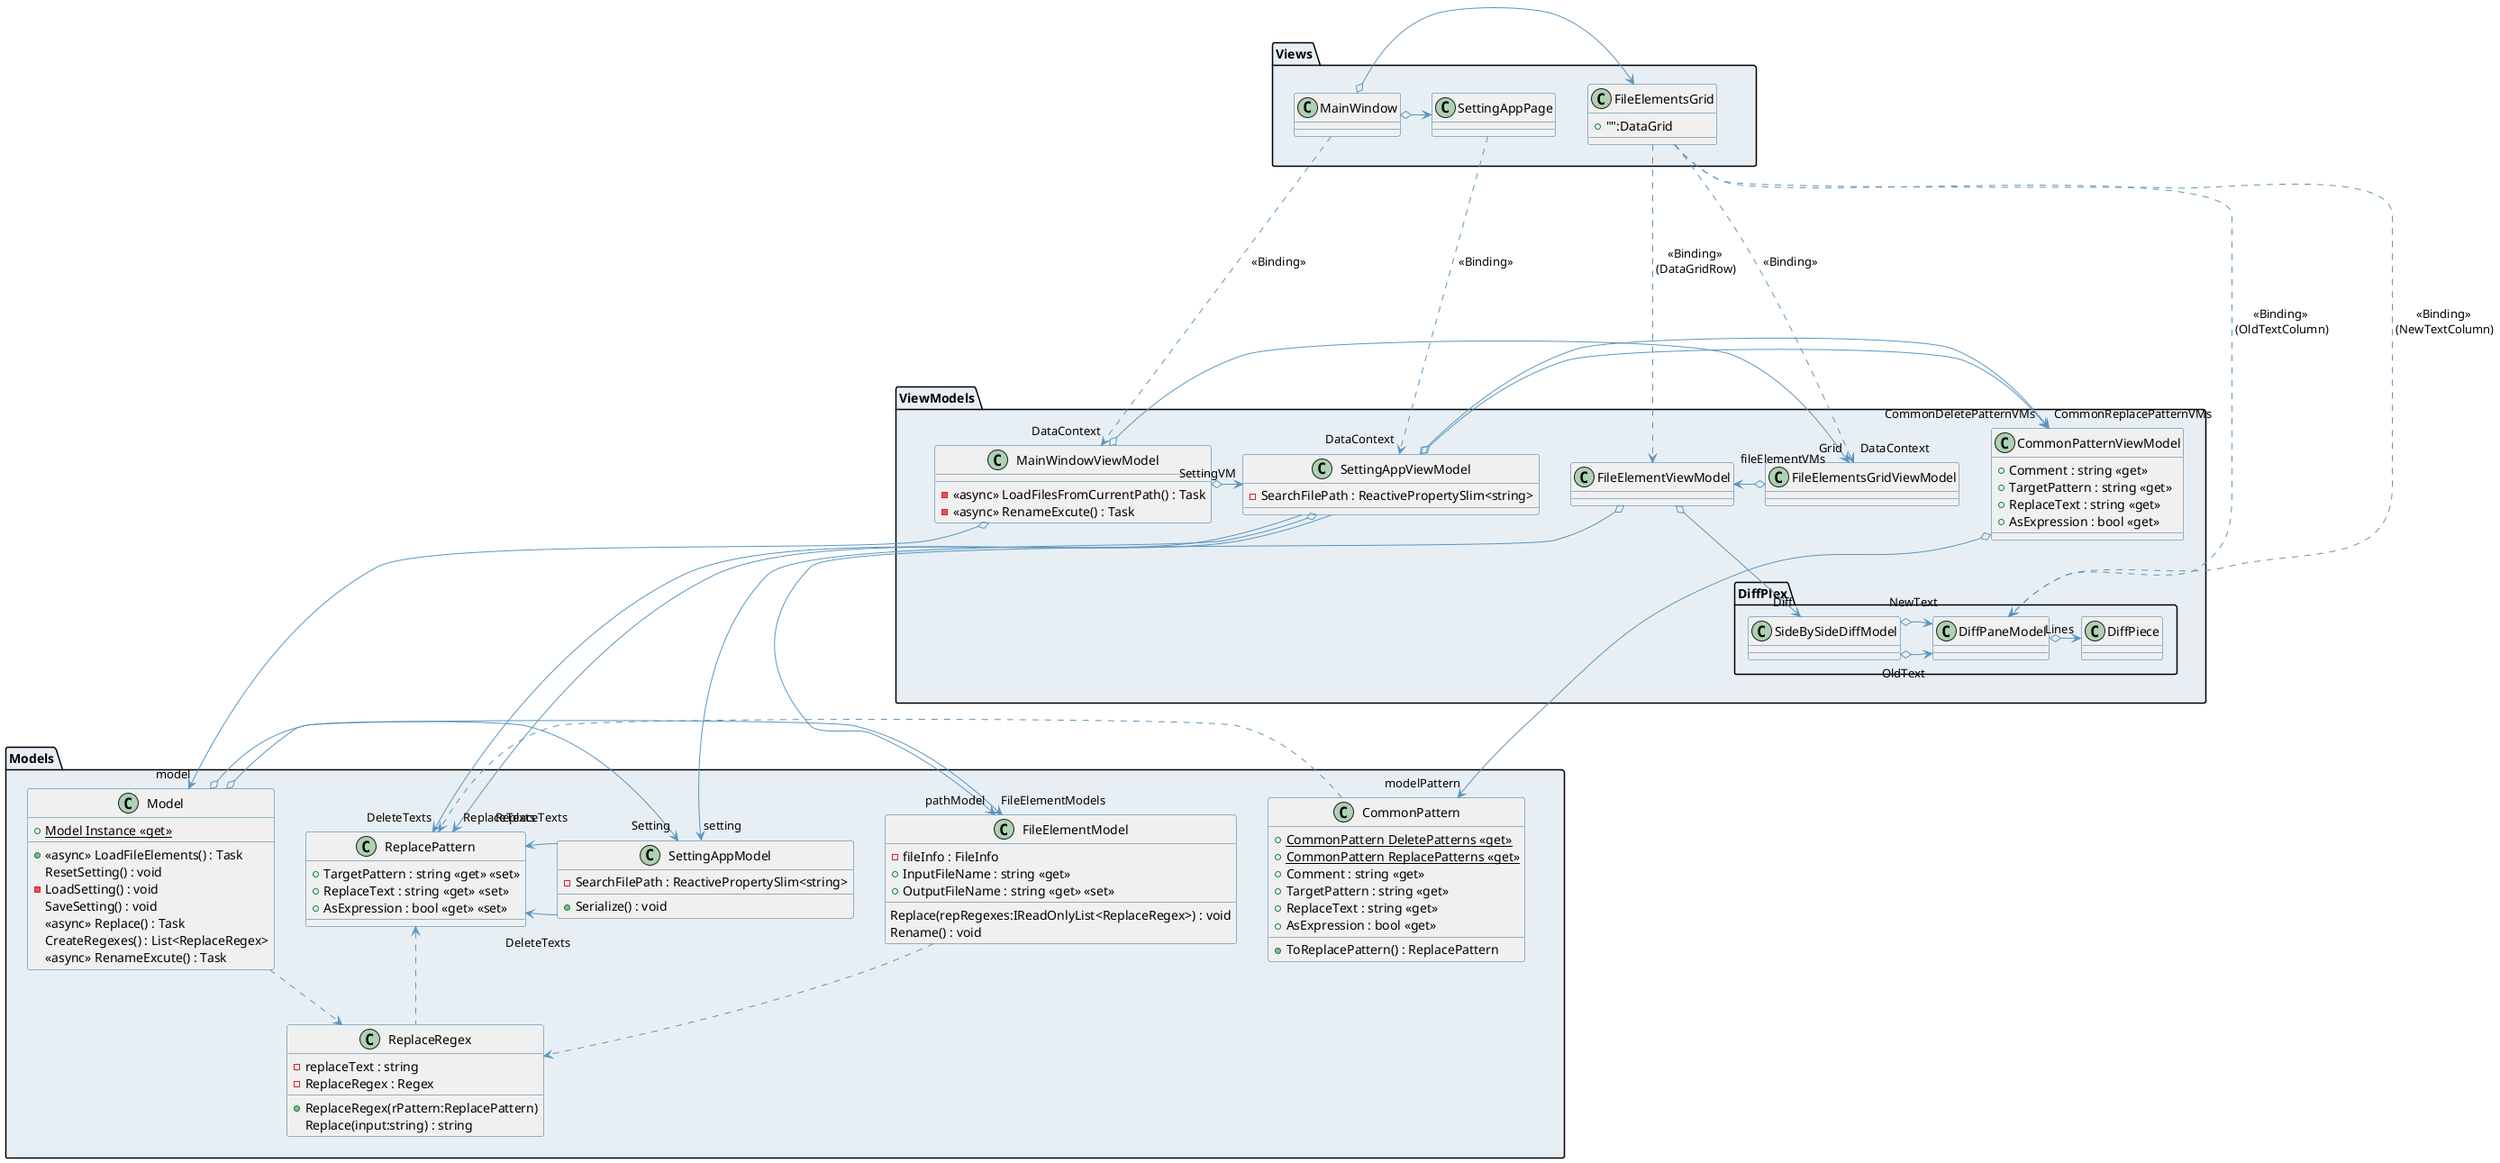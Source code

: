 @startuml FileRenamerDiff
skinparam shadowing false
skinparam class {
    BackgroundColor #F0F0F0
    ArrowColor #5B95BF
    BorderColor #31709E
}

Models ---[hidden]down--- ViewModels
ViewModels ---[hidden]down--- Views

package "Models" #E8EFF4{
    class Model {
        + {static} Model Instance <<get>>
        + <<async>> LoadFileElements() : Task
        ResetSetting() : void
        - LoadSetting() : void
        SaveSetting() : void
        <<async>> Replace() : Task
        CreateRegexes() : List<ReplaceRegex>
        <<async>> RenameExcute() : Task
    }
    Model o-right-> "FileElementModels" FileElementModel
    Model o--right--> "Setting" SettingAppModel
    Model ..> ReplaceRegex

    class FileElementModel {
        - fileInfo : FileInfo
        + InputFileName : string <<get>>
        + OutputFileName : string <<get>> <<set>>
        Replace(repRegexes:IReadOnlyList<ReplaceRegex>) : void
        Rename() : void
    }
    FileElementModel ..> ReplaceRegex
    FileElementModel -[hidden]right- SettingAppModel

    class SettingAppModel {
        - SearchFilePath : ReactivePropertySlim<string>
        + Serialize() : void
    }
    SettingAppModel -right-> "DeleteTexts" "ReplacePattern"
    SettingAppModel -right-> "ReplaceTexts" "ReplacePattern"
    SettingAppModel --[hidden]right-- CommonPattern

    class CommonPattern {
        + {static} CommonPattern DeletePatterns <<get>>
        + {static} CommonPattern ReplacePatterns <<get>>
        + Comment : string <<get>>
        + TargetPattern : string <<get>>
        + ReplaceText : string <<get>>
        + AsExpression : bool <<get>>
        + ToReplacePattern() : ReplacePattern
    }
    CommonPattern .right.> ReplacePattern

    class ReplacePattern {
        + TargetPattern : string <<get>> <<set>>
        + ReplaceText : string <<get>> <<set>>
        + AsExpression : bool <<get>> <<set>>
    }

    class ReplaceRegex {
        - replaceText : string
        - ReplaceRegex : Regex
        + ReplaceRegex(rPattern:ReplacePattern)
        Replace(input:string) : string
    }
    ReplaceRegex .up.> ReplacePattern
}

package "ViewModels" #E8EFF4{

    package DiffPlex {
        class SideBySideDiffModel{ }

        SideBySideDiffModel o-right-> "OldText" DiffPaneModel
        SideBySideDiffModel o-right-> "NewText" DiffPaneModel

        class DiffPaneModel{}
        DiffPaneModel o-right-> "Lines" DiffPiece
    }

    class MainWindowViewModel {
        - <<async>> LoadFilesFromCurrentPath() : Task
        - <<async>> RenameExcute() : Task
    }
    MainWindowViewModel o---> "model" Model
    MainWindowViewModel o-right-> "Grid" FileElementsGridViewModel
    MainWindowViewModel o-right-> "SettingVM" SettingAppViewModel

    class FileElementsGridViewModel {
    }
    FileElementsGridViewModel o-right-> "fileElementVMs" FileElementViewModel
    FileElementsGridViewModel --[hidden]right-- SettingAppViewModel

    class FileElementViewModel {
    }
    FileElementViewModel o---> "pathModel" FileElementModel
    FileElementViewModel o-down-> "Diff" SideBySideDiffModel
    FileElementViewModel -[hidden]right- SettingAppViewModel
    FileElementViewModel --[hidden]right-- CommonPatternViewModel

    class SettingAppViewModel {
        - SearchFilePath : ReactivePropertySlim<string>
    }
    SettingAppViewModel o---> "setting" SettingAppModel
    SettingAppViewModel ---> "DeleteTexts" ReplacePattern
    SettingAppViewModel o-right-> "CommonDeletePatternVMs" CommonPatternViewModel
    SettingAppViewModel ---> "ReplaceTexts" ReplacePattern
    SettingAppViewModel o-right-> "CommonReplacePatternVMs" CommonPatternViewModel

    class CommonPatternViewModel {
        + Comment : string <<get>>
        + TargetPattern : string <<get>>
        + ReplaceText : string <<get>>
        + AsExpression : bool <<get>>
    }
    CommonPatternViewModel o---> "modelPattern" CommonPattern
}

package "Views" #E8EFF4{
    class MainWindow  {
    }
    MainWindow ..ri..> "DataContext" MainWindowViewModel : <<Binding>>
    MainWindow o-right-> FileElementsGrid
    MainWindow o-right-> SettingAppPage

    class FileElementsGrid {
        + "":DataGrid
    }
    FileElementsGrid ....> "DataContext" FileElementsGridViewModel : <<Binding>>
    FileElementsGrid ....> DiffPaneModel: <<Binding>>\n (OldTextColumn)
    FileElementsGrid ....> DiffPaneModel: <<Binding>>\n (NewTextColumn)
    FileElementsGrid ....> FileElementViewModel: <<Binding>>\n (DataGridRow)
    FileElementsGrid -[hidden]right- SettingAppPage

    class SettingAppPage {}
    SettingAppPage ....> "DataContext" SettingAppViewModel : <<Binding>>
}


@enduml

@startuml test
class Model {
    + {static} Model Instance <<get>>
    + <<async>> LoadFileElements() : Task
    ResetSetting() : void
    - LoadSetting() : void
    SaveSetting() : void
    <<async>> Replace() : Task
    CreateRegexes() : List<ReplaceRegex>
    <<async>> RenameExcute() : Task
}
Model o-right-> "FileElementModels" FileElementModel
Model o--right--> "Setting" SettingAppModel
Model ..> ReplaceRegex

class FileElementModel {
    - fileInfo : FileInfo
    + InputFileName : string <<get>>
    + OutputFileName : string <<get>> <<set>>
    Replace(repRegexes:IReadOnlyList<ReplaceRegex>) : void
    Rename() : void
}
FileElementModel ..> ReplaceRegex
FileElementModel -[hidden]right- SettingAppModel

class SettingAppModel {
    - SearchFilePath : ReactivePropertySlim<string>
    + Serialize() : void
}
SettingAppModel -right-> "DeleteTexts" "ReplacePattern"
SettingAppModel -right-> "ReplaceTexts" "ReplacePattern"
SettingAppModel --[hidden]right-- CommonPattern

class CommonPattern {
    + {static} CommonPattern DeletePatterns <<get>>
    + {static} CommonPattern ReplacePatterns <<get>>
    + Comment : string <<get>>
    + TargetPattern : string <<get>>
    + ReplaceText : string <<get>>
    + AsExpression : bool <<get>>
    + ToReplacePattern() : ReplacePattern
}
CommonPattern .right.> ReplacePattern

class ReplacePattern {
    + TargetPattern : string <<get>> <<set>>
    + ReplaceText : string <<get>> <<set>>
    + AsExpression : bool <<get>> <<set>>
}

class ReplaceRegex {
    - replaceText : string
    - ReplaceRegex : Regex
    + ReplaceRegex(rPattern:ReplacePattern)
    Replace(input:string) : string
}
ReplaceRegex .up.> ReplacePattern
@enduml